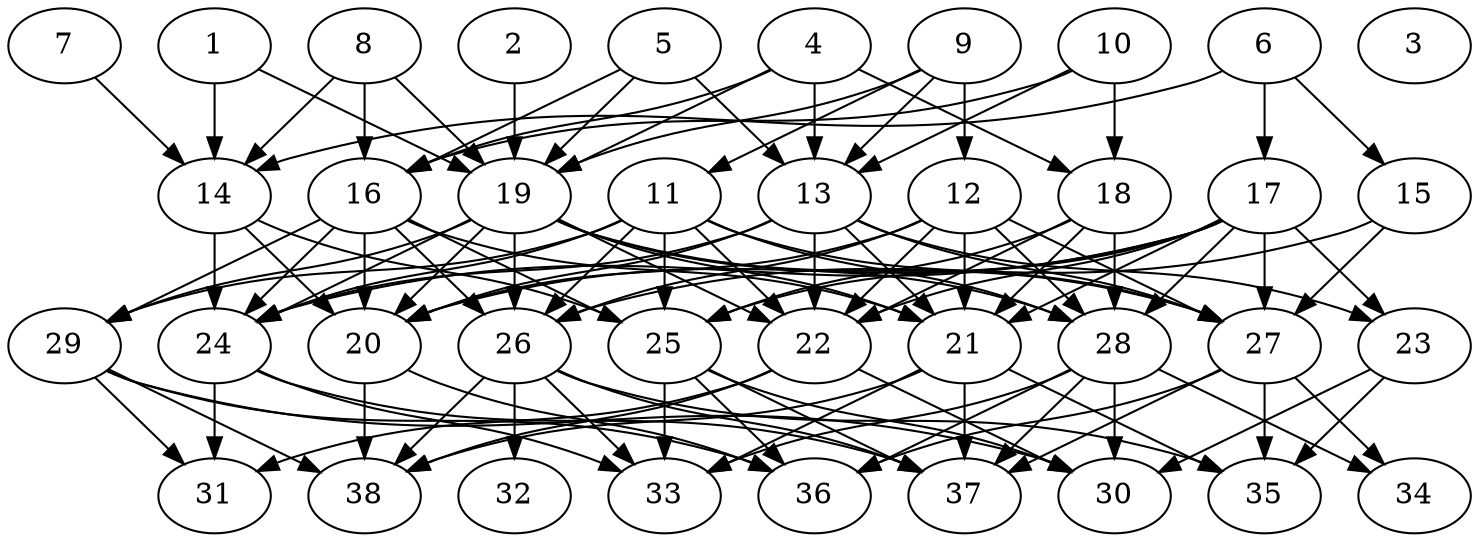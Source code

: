 // DAG (tier=3-complex, mode=data, n=38, ccr=0.503, fat=0.711, density=0.653, regular=0.394, jump=0.340, mindata=4194304, maxdata=33554432)
// DAG automatically generated by daggen at Sun Aug 24 16:33:35 2025
// /home/ermia/Project/Environments/daggen/bin/daggen --dot --ccr 0.503 --fat 0.711 --regular 0.394 --density 0.653 --jump 0.340 --mindata 4194304 --maxdata 33554432 -n 38 
digraph G {
  1 [size="6681247844793285869568", alpha="0.18", expect_size="3340623922396642934784"]
  1 -> 14 [size ="2837886630100992"]
  1 -> 19 [size ="2837886630100992"]
  2 [size="286939723073293120", alpha="0.13", expect_size="143469861536646560"]
  2 -> 19 [size ="5979258887340032"]
  3 [size="2237160304018238976", alpha="0.16", expect_size="1118580152009119488"]
  4 [size="10118106216541902848", alpha="0.04", expect_size="5059053108270951424"]
  4 -> 13 [size ="7985179784118272"]
  4 -> 16 [size ="7985179784118272"]
  4 -> 18 [size ="7985179784118272"]
  4 -> 19 [size ="7985179784118272"]
  5 [size="6914947592442871808000", alpha="0.10", expect_size="3457473796221435904000"]
  5 -> 13 [size ="2903683314483200"]
  5 -> 16 [size ="2903683314483200"]
  5 -> 19 [size ="2903683314483200"]
  6 [size="45797413572461328", alpha="0.16", expect_size="22898706786230664"]
  6 -> 14 [size ="1432544599867392"]
  6 -> 15 [size ="1432544599867392"]
  6 -> 17 [size ="1432544599867392"]
  7 [size="8042718137517364", alpha="0.07", expect_size="4021359068758682"]
  7 -> 14 [size ="200507201159168"]
  8 [size="25473471380954227408896", alpha="0.07", expect_size="12736735690477113704448"]
  8 -> 14 [size ="6925993428123648"]
  8 -> 16 [size ="6925993428123648"]
  8 -> 19 [size ="6925993428123648"]
  9 [size="3970079028156559872", alpha="0.14", expect_size="1985039514078279936"]
  9 -> 11 [size ="7610771311689728"]
  9 -> 12 [size ="7610771311689728"]
  9 -> 13 [size ="7610771311689728"]
  9 -> 19 [size ="7610771311689728"]
  10 [size="2411868025467405824", alpha="0.05", expect_size="1205934012733702912"]
  10 -> 13 [size ="5601987617882112"]
  10 -> 16 [size ="5601987617882112"]
  10 -> 18 [size ="5601987617882112"]
  11 [size="656854940321375584256", alpha="0.02", expect_size="328427470160687792128"]
  11 -> 22 [size ="604509273325568"]
  11 -> 24 [size ="604509273325568"]
  11 -> 25 [size ="604509273325568"]
  11 -> 26 [size ="604509273325568"]
  11 -> 27 [size ="604509273325568"]
  11 -> 28 [size ="604509273325568"]
  11 -> 29 [size ="604509273325568"]
  12 [size="24929620700939884", alpha="0.12", expect_size="12464810350469942"]
  12 -> 20 [size ="463840496058368"]
  12 -> 21 [size ="463840496058368"]
  12 -> 22 [size ="463840496058368"]
  12 -> 26 [size ="463840496058368"]
  12 -> 27 [size ="463840496058368"]
  12 -> 28 [size ="463840496058368"]
  13 [size="5622432275183435776000", alpha="0.16", expect_size="2811216137591717888000"]
  13 -> 20 [size ="2529527909580800"]
  13 -> 21 [size ="2529527909580800"]
  13 -> 22 [size ="2529527909580800"]
  13 -> 23 [size ="2529527909580800"]
  13 -> 24 [size ="2529527909580800"]
  13 -> 27 [size ="2529527909580800"]
  14 [size="4407949539312897359872", alpha="0.09", expect_size="2203974769656448679936"]
  14 -> 20 [size ="2150706081431552"]
  14 -> 24 [size ="2150706081431552"]
  14 -> 25 [size ="2150706081431552"]
  15 [size="160075197084171232", alpha="0.19", expect_size="80037598542085616"]
  15 -> 26 [size ="315320736677888"]
  15 -> 27 [size ="315320736677888"]
  16 [size="29020029941998157824000", alpha="0.16", expect_size="14510014970999078912000"]
  16 -> 20 [size ="7554781203660800"]
  16 -> 21 [size ="7554781203660800"]
  16 -> 24 [size ="7554781203660800"]
  16 -> 25 [size ="7554781203660800"]
  16 -> 26 [size ="7554781203660800"]
  16 -> 29 [size ="7554781203660800"]
  17 [size="196849823698735232", alpha="0.10", expect_size="98424911849367616"]
  17 -> 20 [size ="5277329697800192"]
  17 -> 21 [size ="5277329697800192"]
  17 -> 22 [size ="5277329697800192"]
  17 -> 23 [size ="5277329697800192"]
  17 -> 24 [size ="5277329697800192"]
  17 -> 25 [size ="5277329697800192"]
  17 -> 27 [size ="5277329697800192"]
  17 -> 28 [size ="5277329697800192"]
  18 [size="7927414242155851415552", alpha="0.14", expect_size="3963707121077925707776"]
  18 -> 21 [size ="3180614408732672"]
  18 -> 22 [size ="3180614408732672"]
  18 -> 25 [size ="3180614408732672"]
  18 -> 28 [size ="3180614408732672"]
  19 [size="11877057017374093312", alpha="0.15", expect_size="5938528508687046656"]
  19 -> 20 [size ="4404065916157952"]
  19 -> 21 [size ="4404065916157952"]
  19 -> 22 [size ="4404065916157952"]
  19 -> 24 [size ="4404065916157952"]
  19 -> 26 [size ="4404065916157952"]
  19 -> 27 [size ="4404065916157952"]
  19 -> 28 [size ="4404065916157952"]
  19 -> 29 [size ="4404065916157952"]
  20 [size="2628617651285568000", alpha="0.02", expect_size="1314308825642784000"]
  20 -> 36 [size ="4417145769295872"]
  20 -> 38 [size ="4417145769295872"]
  21 [size="216622677387902976000", alpha="0.10", expect_size="108311338693951488000"]
  21 -> 33 [size ="288553225420800"]
  21 -> 35 [size ="288553225420800"]
  21 -> 37 [size ="288553225420800"]
  21 -> 38 [size ="288553225420800"]
  22 [size="5512831129580548", alpha="0.02", expect_size="2756415564790274"]
  22 -> 30 [size ="162182067126272"]
  22 -> 31 [size ="162182067126272"]
  22 -> 38 [size ="162182067126272"]
  23 [size="144698726712721120", alpha="0.09", expect_size="72349363356360560"]
  23 -> 30 [size ="3048083294257152"]
  23 -> 35 [size ="3048083294257152"]
  24 [size="49025162932610320", alpha="0.02", expect_size="24512581466305160"]
  24 -> 31 [size ="1976029761503232"]
  24 -> 33 [size ="1976029761503232"]
  24 -> 37 [size ="1976029761503232"]
  25 [size="320056770543214784", alpha="0.07", expect_size="160028385271607392"]
  25 -> 30 [size ="6438354082070528"]
  25 -> 33 [size ="6438354082070528"]
  25 -> 36 [size ="6438354082070528"]
  25 -> 37 [size ="6438354082070528"]
  26 [size="108338172185935184", alpha="0.05", expect_size="54169086092967592"]
  26 -> 32 [size ="3763421145202688"]
  26 -> 33 [size ="3763421145202688"]
  26 -> 35 [size ="3763421145202688"]
  26 -> 37 [size ="3763421145202688"]
  26 -> 38 [size ="3763421145202688"]
  27 [size="47013234293088544", alpha="0.17", expect_size="23506617146544272"]
  27 -> 34 [size ="867283282952192"]
  27 -> 35 [size ="867283282952192"]
  27 -> 36 [size ="867283282952192"]
  27 -> 37 [size ="867283282952192"]
  28 [size="236187239773404352", alpha="0.19", expect_size="118093619886702176"]
  28 -> 30 [size ="7488968723529728"]
  28 -> 33 [size ="7488968723529728"]
  28 -> 34 [size ="7488968723529728"]
  28 -> 36 [size ="7488968723529728"]
  28 -> 37 [size ="7488968723529728"]
  29 [size="459939373056981248", alpha="0.19", expect_size="229969686528490624"]
  29 -> 30 [size ="7985697419952128"]
  29 -> 31 [size ="7985697419952128"]
  29 -> 36 [size ="7985697419952128"]
  29 -> 38 [size ="7985697419952128"]
  30 [size="2237062225898992896", alpha="0.17", expect_size="1118531112949496448"]
  31 [size="223339188584448000000", alpha="0.09", expect_size="111669594292224000000"]
  32 [size="2802285901755940077568", alpha="0.03", expect_size="1401142950877970038784"]
  33 [size="23329082588943064", alpha="0.18", expect_size="11664541294471532"]
  34 [size="138483163354002704", alpha="0.16", expect_size="69241581677001352"]
  35 [size="1577996768499540736", alpha="0.06", expect_size="788998384249770368"]
  36 [size="9287018632350942625792", alpha="0.10", expect_size="4643509316175471312896"]
  37 [size="143141844216494032", alpha="0.17", expect_size="71570922108247016"]
  38 [size="188061606846922752000", alpha="0.02", expect_size="94030803423461376000"]
}